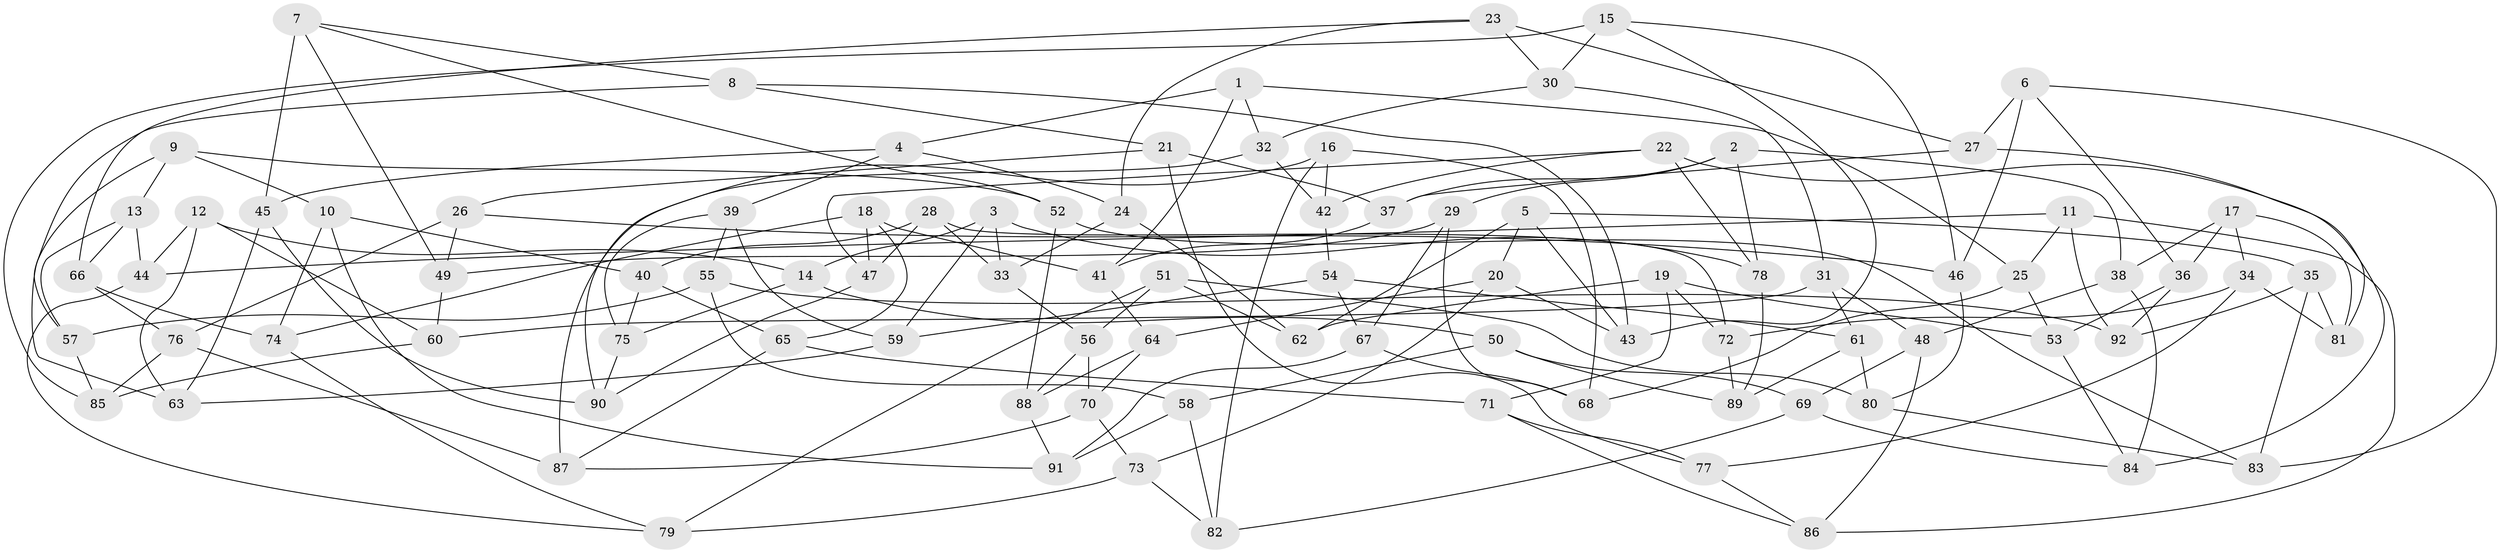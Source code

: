 // Generated by graph-tools (version 1.1) at 2025/11/02/27/25 16:11:44]
// undirected, 92 vertices, 184 edges
graph export_dot {
graph [start="1"]
  node [color=gray90,style=filled];
  1;
  2;
  3;
  4;
  5;
  6;
  7;
  8;
  9;
  10;
  11;
  12;
  13;
  14;
  15;
  16;
  17;
  18;
  19;
  20;
  21;
  22;
  23;
  24;
  25;
  26;
  27;
  28;
  29;
  30;
  31;
  32;
  33;
  34;
  35;
  36;
  37;
  38;
  39;
  40;
  41;
  42;
  43;
  44;
  45;
  46;
  47;
  48;
  49;
  50;
  51;
  52;
  53;
  54;
  55;
  56;
  57;
  58;
  59;
  60;
  61;
  62;
  63;
  64;
  65;
  66;
  67;
  68;
  69;
  70;
  71;
  72;
  73;
  74;
  75;
  76;
  77;
  78;
  79;
  80;
  81;
  82;
  83;
  84;
  85;
  86;
  87;
  88;
  89;
  90;
  91;
  92;
  1 -- 41;
  1 -- 32;
  1 -- 4;
  1 -- 25;
  2 -- 37;
  2 -- 78;
  2 -- 29;
  2 -- 38;
  3 -- 59;
  3 -- 14;
  3 -- 78;
  3 -- 33;
  4 -- 24;
  4 -- 45;
  4 -- 39;
  5 -- 20;
  5 -- 35;
  5 -- 43;
  5 -- 62;
  6 -- 36;
  6 -- 27;
  6 -- 46;
  6 -- 83;
  7 -- 52;
  7 -- 45;
  7 -- 8;
  7 -- 49;
  8 -- 43;
  8 -- 21;
  8 -- 57;
  9 -- 52;
  9 -- 10;
  9 -- 13;
  9 -- 63;
  10 -- 91;
  10 -- 40;
  10 -- 74;
  11 -- 25;
  11 -- 92;
  11 -- 86;
  11 -- 44;
  12 -- 60;
  12 -- 63;
  12 -- 14;
  12 -- 44;
  13 -- 57;
  13 -- 44;
  13 -- 66;
  14 -- 50;
  14 -- 75;
  15 -- 30;
  15 -- 43;
  15 -- 46;
  15 -- 85;
  16 -- 82;
  16 -- 68;
  16 -- 42;
  16 -- 87;
  17 -- 34;
  17 -- 36;
  17 -- 38;
  17 -- 81;
  18 -- 65;
  18 -- 41;
  18 -- 74;
  18 -- 47;
  19 -- 53;
  19 -- 62;
  19 -- 71;
  19 -- 72;
  20 -- 64;
  20 -- 73;
  20 -- 43;
  21 -- 37;
  21 -- 26;
  21 -- 77;
  22 -- 78;
  22 -- 42;
  22 -- 47;
  22 -- 84;
  23 -- 30;
  23 -- 24;
  23 -- 66;
  23 -- 27;
  24 -- 62;
  24 -- 33;
  25 -- 68;
  25 -- 53;
  26 -- 76;
  26 -- 46;
  26 -- 49;
  27 -- 81;
  27 -- 37;
  28 -- 33;
  28 -- 47;
  28 -- 40;
  28 -- 72;
  29 -- 49;
  29 -- 67;
  29 -- 68;
  30 -- 31;
  30 -- 32;
  31 -- 48;
  31 -- 61;
  31 -- 60;
  32 -- 90;
  32 -- 42;
  33 -- 56;
  34 -- 81;
  34 -- 77;
  34 -- 72;
  35 -- 81;
  35 -- 92;
  35 -- 83;
  36 -- 53;
  36 -- 92;
  37 -- 41;
  38 -- 84;
  38 -- 48;
  39 -- 75;
  39 -- 59;
  39 -- 55;
  40 -- 65;
  40 -- 75;
  41 -- 64;
  42 -- 54;
  44 -- 79;
  45 -- 63;
  45 -- 90;
  46 -- 80;
  47 -- 90;
  48 -- 86;
  48 -- 69;
  49 -- 60;
  50 -- 89;
  50 -- 69;
  50 -- 58;
  51 -- 79;
  51 -- 80;
  51 -- 56;
  51 -- 62;
  52 -- 83;
  52 -- 88;
  53 -- 84;
  54 -- 61;
  54 -- 67;
  54 -- 59;
  55 -- 57;
  55 -- 58;
  55 -- 92;
  56 -- 88;
  56 -- 70;
  57 -- 85;
  58 -- 91;
  58 -- 82;
  59 -- 63;
  60 -- 85;
  61 -- 89;
  61 -- 80;
  64 -- 70;
  64 -- 88;
  65 -- 87;
  65 -- 71;
  66 -- 74;
  66 -- 76;
  67 -- 68;
  67 -- 91;
  69 -- 82;
  69 -- 84;
  70 -- 73;
  70 -- 87;
  71 -- 77;
  71 -- 86;
  72 -- 89;
  73 -- 82;
  73 -- 79;
  74 -- 79;
  75 -- 90;
  76 -- 85;
  76 -- 87;
  77 -- 86;
  78 -- 89;
  80 -- 83;
  88 -- 91;
}

